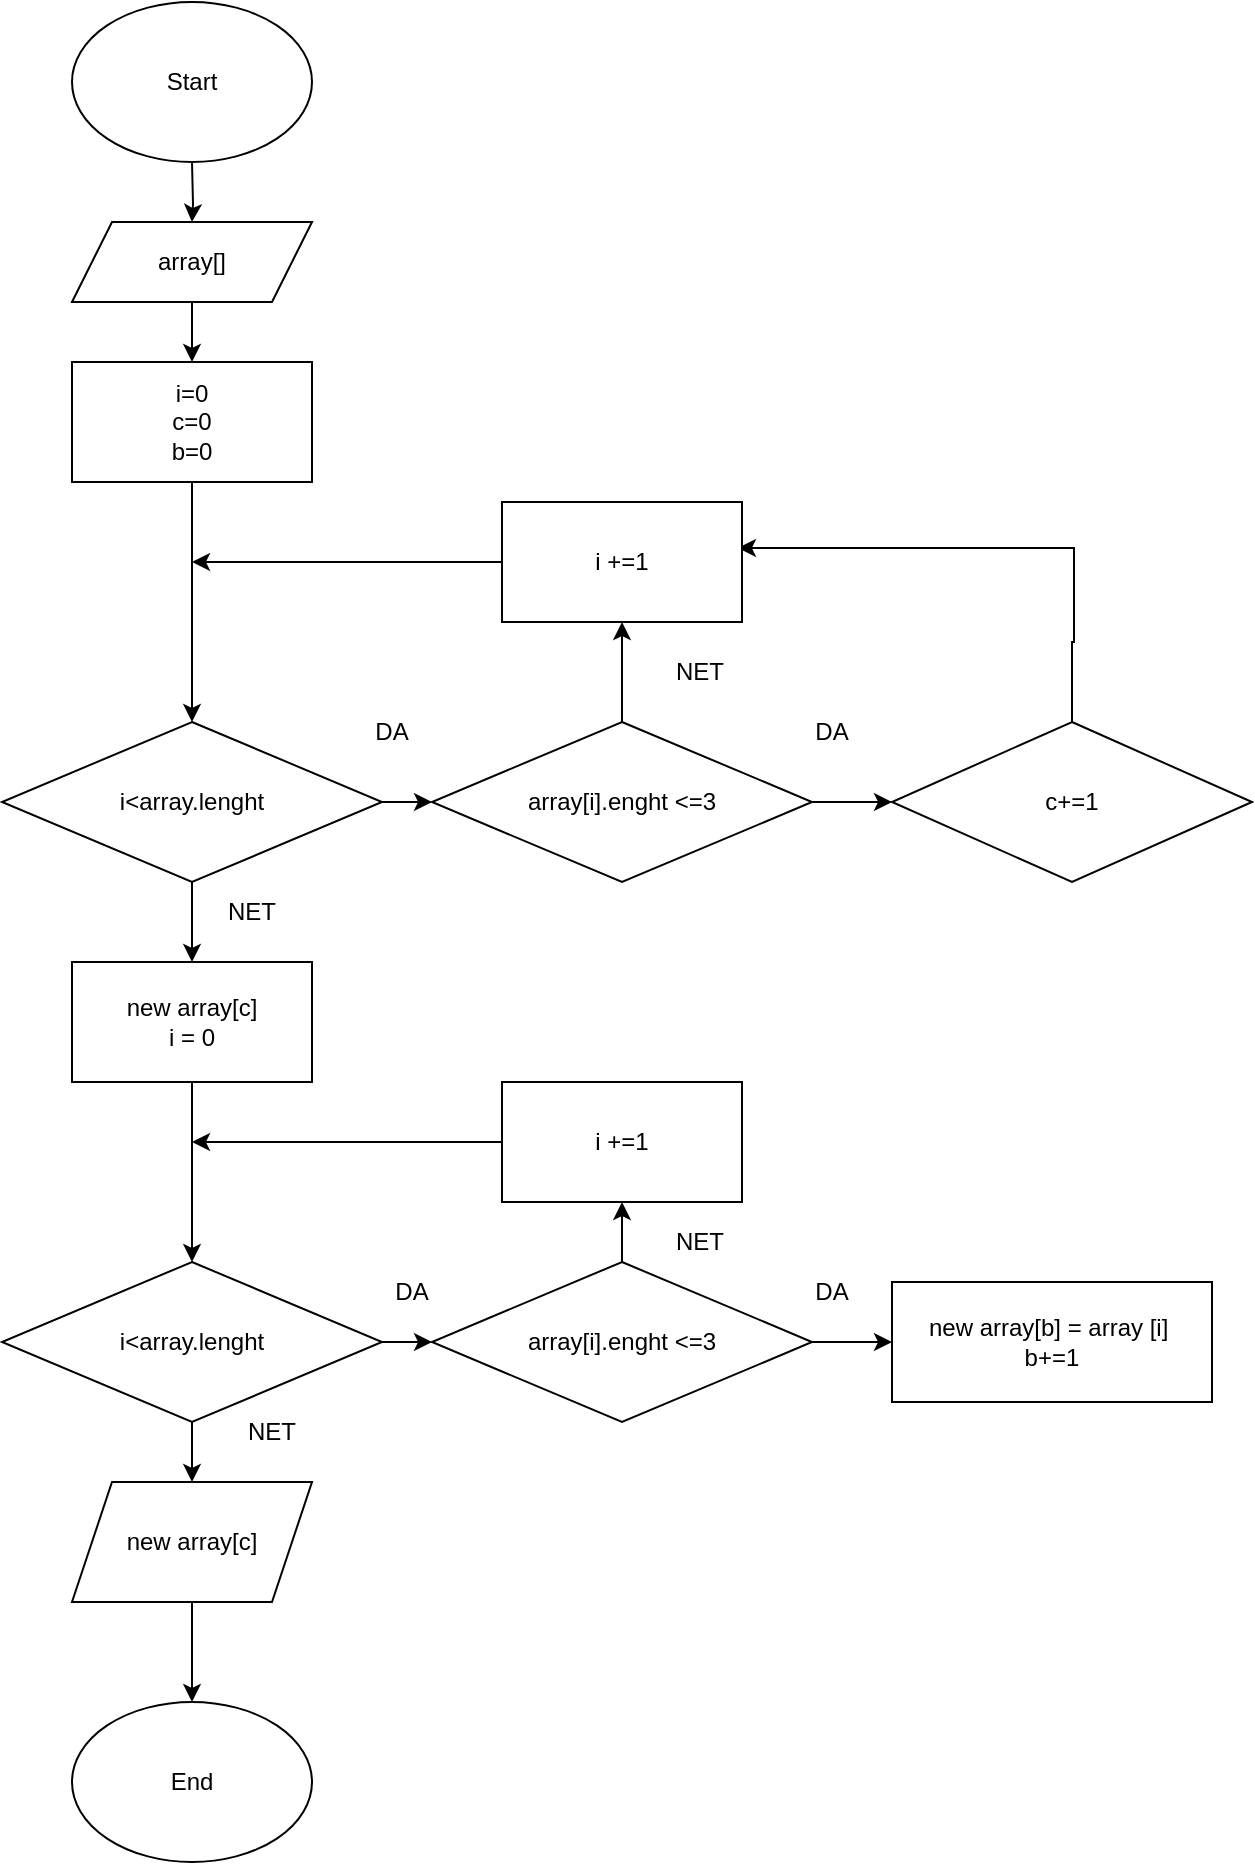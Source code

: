 <mxfile version="22.1.11" type="device">
  <diagram name="Страница 1" id="gmrDPHF_lCA5mB66cLRA">
    <mxGraphModel dx="1668" dy="2143" grid="1" gridSize="10" guides="1" tooltips="1" connect="1" arrows="1" fold="1" page="1" pageScale="1" pageWidth="827" pageHeight="1169" math="0" shadow="0">
      <root>
        <mxCell id="0" />
        <mxCell id="1" parent="0" />
        <mxCell id="iM8Raxu4PYDcUKUqE-Pu-3" style="edgeStyle=orthogonalEdgeStyle;rounded=0;orthogonalLoop=1;jettySize=auto;html=1;" parent="1" target="iM8Raxu4PYDcUKUqE-Pu-4" edge="1">
          <mxGeometry relative="1" as="geometry">
            <mxPoint x="400" y="100" as="targetPoint" />
            <mxPoint x="160" y="60" as="sourcePoint" />
          </mxGeometry>
        </mxCell>
        <mxCell id="iM8Raxu4PYDcUKUqE-Pu-5" style="edgeStyle=orthogonalEdgeStyle;rounded=0;orthogonalLoop=1;jettySize=auto;html=1;" parent="1" source="iM8Raxu4PYDcUKUqE-Pu-4" target="iM8Raxu4PYDcUKUqE-Pu-6" edge="1">
          <mxGeometry relative="1" as="geometry">
            <mxPoint x="400" y="160" as="targetPoint" />
          </mxGeometry>
        </mxCell>
        <mxCell id="iM8Raxu4PYDcUKUqE-Pu-4" value="array[]" style="shape=parallelogram;perimeter=parallelogramPerimeter;whiteSpace=wrap;html=1;fixedSize=1;" parent="1" vertex="1">
          <mxGeometry x="100" y="90" width="120" height="40" as="geometry" />
        </mxCell>
        <mxCell id="iM8Raxu4PYDcUKUqE-Pu-7" style="edgeStyle=orthogonalEdgeStyle;rounded=0;orthogonalLoop=1;jettySize=auto;html=1;" parent="1" source="iM8Raxu4PYDcUKUqE-Pu-6" target="iM8Raxu4PYDcUKUqE-Pu-8" edge="1">
          <mxGeometry relative="1" as="geometry">
            <mxPoint x="400" y="250" as="targetPoint" />
          </mxGeometry>
        </mxCell>
        <mxCell id="iM8Raxu4PYDcUKUqE-Pu-6" value="i=0&lt;br&gt;c=0&lt;br&gt;b=0" style="rounded=0;whiteSpace=wrap;html=1;" parent="1" vertex="1">
          <mxGeometry x="100" y="160" width="120" height="60" as="geometry" />
        </mxCell>
        <mxCell id="iM8Raxu4PYDcUKUqE-Pu-10" style="edgeStyle=orthogonalEdgeStyle;rounded=0;orthogonalLoop=1;jettySize=auto;html=1;entryX=0;entryY=0.5;entryDx=0;entryDy=0;" parent="1" source="iM8Raxu4PYDcUKUqE-Pu-8" target="iM8Raxu4PYDcUKUqE-Pu-9" edge="1">
          <mxGeometry relative="1" as="geometry" />
        </mxCell>
        <mxCell id="iM8Raxu4PYDcUKUqE-Pu-23" value="" style="edgeStyle=orthogonalEdgeStyle;rounded=0;orthogonalLoop=1;jettySize=auto;html=1;" parent="1" source="iM8Raxu4PYDcUKUqE-Pu-8" target="iM8Raxu4PYDcUKUqE-Pu-22" edge="1">
          <mxGeometry relative="1" as="geometry" />
        </mxCell>
        <mxCell id="iM8Raxu4PYDcUKUqE-Pu-8" value="i&amp;lt;array.lenght" style="rhombus;whiteSpace=wrap;html=1;" parent="1" vertex="1">
          <mxGeometry x="65" y="340" width="190" height="80" as="geometry" />
        </mxCell>
        <mxCell id="iM8Raxu4PYDcUKUqE-Pu-15" value="" style="edgeStyle=orthogonalEdgeStyle;rounded=0;orthogonalLoop=1;jettySize=auto;html=1;" parent="1" source="iM8Raxu4PYDcUKUqE-Pu-9" target="iM8Raxu4PYDcUKUqE-Pu-13" edge="1">
          <mxGeometry relative="1" as="geometry" />
        </mxCell>
        <mxCell id="iM8Raxu4PYDcUKUqE-Pu-18" value="" style="edgeStyle=orthogonalEdgeStyle;rounded=0;orthogonalLoop=1;jettySize=auto;html=1;" parent="1" source="iM8Raxu4PYDcUKUqE-Pu-9" target="iM8Raxu4PYDcUKUqE-Pu-17" edge="1">
          <mxGeometry relative="1" as="geometry" />
        </mxCell>
        <mxCell id="iM8Raxu4PYDcUKUqE-Pu-9" value="array[i].enght &amp;lt;=3" style="rhombus;whiteSpace=wrap;html=1;" parent="1" vertex="1">
          <mxGeometry x="280" y="340" width="190" height="80" as="geometry" />
        </mxCell>
        <mxCell id="iM8Raxu4PYDcUKUqE-Pu-11" value="DA" style="text;html=1;strokeColor=none;fillColor=none;align=center;verticalAlign=middle;whiteSpace=wrap;rounded=0;" parent="1" vertex="1">
          <mxGeometry x="230" y="330" width="60" height="30" as="geometry" />
        </mxCell>
        <mxCell id="iM8Raxu4PYDcUKUqE-Pu-21" style="edgeStyle=orthogonalEdgeStyle;rounded=0;orthogonalLoop=1;jettySize=auto;html=1;entryX=0.983;entryY=0.383;entryDx=0;entryDy=0;entryPerimeter=0;" parent="1" source="iM8Raxu4PYDcUKUqE-Pu-13" target="iM8Raxu4PYDcUKUqE-Pu-17" edge="1">
          <mxGeometry relative="1" as="geometry">
            <mxPoint x="600" y="260" as="targetPoint" />
            <Array as="points">
              <mxPoint x="600" y="300" />
              <mxPoint x="601" y="300" />
              <mxPoint x="601" y="253" />
            </Array>
          </mxGeometry>
        </mxCell>
        <mxCell id="iM8Raxu4PYDcUKUqE-Pu-13" value="c+=1" style="rhombus;whiteSpace=wrap;html=1;" parent="1" vertex="1">
          <mxGeometry x="510" y="340" width="180" height="80" as="geometry" />
        </mxCell>
        <mxCell id="iM8Raxu4PYDcUKUqE-Pu-16" value="DA" style="text;html=1;strokeColor=none;fillColor=none;align=center;verticalAlign=middle;whiteSpace=wrap;rounded=0;" parent="1" vertex="1">
          <mxGeometry x="450" y="330" width="60" height="30" as="geometry" />
        </mxCell>
        <mxCell id="iM8Raxu4PYDcUKUqE-Pu-20" style="edgeStyle=orthogonalEdgeStyle;rounded=0;orthogonalLoop=1;jettySize=auto;html=1;" parent="1" source="iM8Raxu4PYDcUKUqE-Pu-17" edge="1">
          <mxGeometry relative="1" as="geometry">
            <mxPoint x="160" y="260" as="targetPoint" />
          </mxGeometry>
        </mxCell>
        <mxCell id="iM8Raxu4PYDcUKUqE-Pu-17" value="i +=1" style="rounded=0;whiteSpace=wrap;html=1;" parent="1" vertex="1">
          <mxGeometry x="315" y="230" width="120" height="60" as="geometry" />
        </mxCell>
        <mxCell id="iM8Raxu4PYDcUKUqE-Pu-19" value="NET" style="text;html=1;strokeColor=none;fillColor=none;align=center;verticalAlign=middle;whiteSpace=wrap;rounded=0;" parent="1" vertex="1">
          <mxGeometry x="384" y="300" width="60" height="30" as="geometry" />
        </mxCell>
        <mxCell id="iM8Raxu4PYDcUKUqE-Pu-26" value="" style="edgeStyle=orthogonalEdgeStyle;rounded=0;orthogonalLoop=1;jettySize=auto;html=1;" parent="1" source="iM8Raxu4PYDcUKUqE-Pu-22" target="iM8Raxu4PYDcUKUqE-Pu-25" edge="1">
          <mxGeometry relative="1" as="geometry" />
        </mxCell>
        <mxCell id="iM8Raxu4PYDcUKUqE-Pu-22" value="new array[c]&lt;br&gt;i = 0" style="rounded=0;whiteSpace=wrap;html=1;" parent="1" vertex="1">
          <mxGeometry x="100" y="460" width="120" height="60" as="geometry" />
        </mxCell>
        <mxCell id="iM8Raxu4PYDcUKUqE-Pu-24" value="NET" style="text;html=1;strokeColor=none;fillColor=none;align=center;verticalAlign=middle;whiteSpace=wrap;rounded=0;" parent="1" vertex="1">
          <mxGeometry x="160" y="420" width="60" height="30" as="geometry" />
        </mxCell>
        <mxCell id="iM8Raxu4PYDcUKUqE-Pu-28" value="" style="edgeStyle=orthogonalEdgeStyle;rounded=0;orthogonalLoop=1;jettySize=auto;html=1;" parent="1" source="iM8Raxu4PYDcUKUqE-Pu-25" target="iM8Raxu4PYDcUKUqE-Pu-27" edge="1">
          <mxGeometry relative="1" as="geometry" />
        </mxCell>
        <mxCell id="iM8Raxu4PYDcUKUqE-Pu-35" value="" style="edgeStyle=orthogonalEdgeStyle;rounded=0;orthogonalLoop=1;jettySize=auto;html=1;" parent="1" source="iM8Raxu4PYDcUKUqE-Pu-25" target="iM8Raxu4PYDcUKUqE-Pu-33" edge="1">
          <mxGeometry relative="1" as="geometry" />
        </mxCell>
        <mxCell id="iM8Raxu4PYDcUKUqE-Pu-25" value="i&amp;lt;array.lenght" style="rhombus;whiteSpace=wrap;html=1;" parent="1" vertex="1">
          <mxGeometry x="65" y="610" width="190" height="80" as="geometry" />
        </mxCell>
        <mxCell id="iM8Raxu4PYDcUKUqE-Pu-31" value="" style="edgeStyle=orthogonalEdgeStyle;rounded=0;orthogonalLoop=1;jettySize=auto;html=1;" parent="1" source="iM8Raxu4PYDcUKUqE-Pu-27" edge="1">
          <mxGeometry relative="1" as="geometry">
            <mxPoint x="160" y="830" as="targetPoint" />
          </mxGeometry>
        </mxCell>
        <mxCell id="iM8Raxu4PYDcUKUqE-Pu-27" value="new array[c]&lt;br&gt;" style="shape=parallelogram;perimeter=parallelogramPerimeter;whiteSpace=wrap;html=1;fixedSize=1;" parent="1" vertex="1">
          <mxGeometry x="100" y="720" width="120" height="60" as="geometry" />
        </mxCell>
        <mxCell id="iM8Raxu4PYDcUKUqE-Pu-32" value="NET" style="text;html=1;strokeColor=none;fillColor=none;align=center;verticalAlign=middle;whiteSpace=wrap;rounded=0;" parent="1" vertex="1">
          <mxGeometry x="170" y="680" width="60" height="30" as="geometry" />
        </mxCell>
        <mxCell id="iM8Raxu4PYDcUKUqE-Pu-36" value="" style="edgeStyle=orthogonalEdgeStyle;rounded=0;orthogonalLoop=1;jettySize=auto;html=1;" parent="1" source="iM8Raxu4PYDcUKUqE-Pu-33" edge="1">
          <mxGeometry relative="1" as="geometry">
            <mxPoint x="510" y="650" as="targetPoint" />
          </mxGeometry>
        </mxCell>
        <mxCell id="iM8Raxu4PYDcUKUqE-Pu-38" style="edgeStyle=orthogonalEdgeStyle;rounded=0;orthogonalLoop=1;jettySize=auto;html=1;" parent="1" source="iM8Raxu4PYDcUKUqE-Pu-33" target="iM8Raxu4PYDcUKUqE-Pu-39" edge="1">
          <mxGeometry relative="1" as="geometry">
            <mxPoint x="375" y="570" as="targetPoint" />
          </mxGeometry>
        </mxCell>
        <mxCell id="iM8Raxu4PYDcUKUqE-Pu-33" value="array[i].enght &amp;lt;=3" style="rhombus;whiteSpace=wrap;html=1;" parent="1" vertex="1">
          <mxGeometry x="280" y="610" width="190" height="80" as="geometry" />
        </mxCell>
        <mxCell id="iM8Raxu4PYDcUKUqE-Pu-37" value="new array[b] = array [i]&amp;nbsp;&lt;br&gt;b+=1" style="rounded=0;whiteSpace=wrap;html=1;" parent="1" vertex="1">
          <mxGeometry x="510" y="620" width="160" height="60" as="geometry" />
        </mxCell>
        <mxCell id="iM8Raxu4PYDcUKUqE-Pu-41" style="edgeStyle=orthogonalEdgeStyle;rounded=0;orthogonalLoop=1;jettySize=auto;html=1;" parent="1" source="iM8Raxu4PYDcUKUqE-Pu-39" edge="1">
          <mxGeometry relative="1" as="geometry">
            <mxPoint x="160" y="550" as="targetPoint" />
          </mxGeometry>
        </mxCell>
        <mxCell id="iM8Raxu4PYDcUKUqE-Pu-39" value="i +=1" style="rounded=0;whiteSpace=wrap;html=1;" parent="1" vertex="1">
          <mxGeometry x="315" y="520" width="120" height="60" as="geometry" />
        </mxCell>
        <mxCell id="iM8Raxu4PYDcUKUqE-Pu-42" value="DA" style="text;html=1;strokeColor=none;fillColor=none;align=center;verticalAlign=middle;whiteSpace=wrap;rounded=0;" parent="1" vertex="1">
          <mxGeometry x="240" y="610" width="60" height="30" as="geometry" />
        </mxCell>
        <mxCell id="iM8Raxu4PYDcUKUqE-Pu-43" value="DA" style="text;html=1;strokeColor=none;fillColor=none;align=center;verticalAlign=middle;whiteSpace=wrap;rounded=0;" parent="1" vertex="1">
          <mxGeometry x="450" y="610" width="60" height="30" as="geometry" />
        </mxCell>
        <mxCell id="iM8Raxu4PYDcUKUqE-Pu-44" value="NET" style="text;html=1;strokeColor=none;fillColor=none;align=center;verticalAlign=middle;whiteSpace=wrap;rounded=0;" parent="1" vertex="1">
          <mxGeometry x="384" y="585" width="60" height="30" as="geometry" />
        </mxCell>
        <mxCell id="mUNJ7gOjAYVTXQQRRLFv-1" value="Start" style="ellipse;whiteSpace=wrap;html=1;" vertex="1" parent="1">
          <mxGeometry x="100" y="-20" width="120" height="80" as="geometry" />
        </mxCell>
        <mxCell id="mUNJ7gOjAYVTXQQRRLFv-2" value="End" style="ellipse;whiteSpace=wrap;html=1;" vertex="1" parent="1">
          <mxGeometry x="100" y="830" width="120" height="80" as="geometry" />
        </mxCell>
      </root>
    </mxGraphModel>
  </diagram>
</mxfile>
